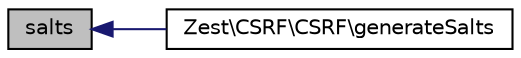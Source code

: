 digraph "salts"
{
  edge [fontname="Helvetica",fontsize="10",labelfontname="Helvetica",labelfontsize="10"];
  node [fontname="Helvetica",fontsize="10",shape=record];
  rankdir="LR";
  Node17 [label="salts",height=0.2,width=0.4,color="black", fillcolor="grey75", style="filled", fontcolor="black"];
  Node17 -> Node18 [dir="back",color="midnightblue",fontsize="10",style="solid",fontname="Helvetica"];
  Node18 [label="Zest\\CSRF\\CSRF\\generateSalts",height=0.2,width=0.4,color="black", fillcolor="white", style="filled",URL="$class_zest_1_1_c_s_r_f_1_1_c_s_r_f.html#a991cb545814a29d8593b1c46c2a8648f"];
}
